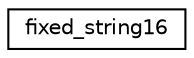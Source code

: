 digraph "Graphical Class Hierarchy"
{
  edge [fontname="Helvetica",fontsize="10",labelfontname="Helvetica",labelfontsize="10"];
  node [fontname="Helvetica",fontsize="10",shape=record];
  rankdir="LR";
  Node0 [label="fixed_string16",height=0.2,width=0.4,color="black", fillcolor="white", style="filled",URL="$structfixed__string16.html"];
}
